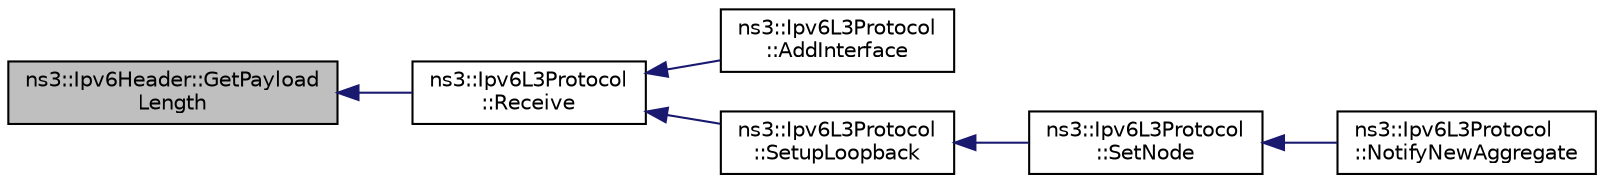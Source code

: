 digraph "ns3::Ipv6Header::GetPayloadLength"
{
  edge [fontname="Helvetica",fontsize="10",labelfontname="Helvetica",labelfontsize="10"];
  node [fontname="Helvetica",fontsize="10",shape=record];
  rankdir="LR";
  Node1 [label="ns3::Ipv6Header::GetPayload\lLength",height=0.2,width=0.4,color="black", fillcolor="grey75", style="filled", fontcolor="black"];
  Node1 -> Node2 [dir="back",color="midnightblue",fontsize="10",style="solid"];
  Node2 [label="ns3::Ipv6L3Protocol\l::Receive",height=0.2,width=0.4,color="black", fillcolor="white", style="filled",URL="$d7/d74/classns3_1_1Ipv6L3Protocol.html#a8a95d576e8aee9a571db93bf686d850a",tooltip="Receive method when a packet arrive in the stack. This method removes IPv6 header and forward up to L..."];
  Node2 -> Node3 [dir="back",color="midnightblue",fontsize="10",style="solid"];
  Node3 [label="ns3::Ipv6L3Protocol\l::AddInterface",height=0.2,width=0.4,color="black", fillcolor="white", style="filled",URL="$d7/d74/classns3_1_1Ipv6L3Protocol.html#a56047c2ee7db15185af07538c609cbb5",tooltip="Add IPv6 interface for a device. "];
  Node2 -> Node4 [dir="back",color="midnightblue",fontsize="10",style="solid"];
  Node4 [label="ns3::Ipv6L3Protocol\l::SetupLoopback",height=0.2,width=0.4,color="black", fillcolor="white", style="filled",URL="$d7/d74/classns3_1_1Ipv6L3Protocol.html#a69a1ef7b49dd3aa80c6807f467720005",tooltip="Setup loopback interface. "];
  Node4 -> Node5 [dir="back",color="midnightblue",fontsize="10",style="solid"];
  Node5 [label="ns3::Ipv6L3Protocol\l::SetNode",height=0.2,width=0.4,color="black", fillcolor="white", style="filled",URL="$d7/d74/classns3_1_1Ipv6L3Protocol.html#a53796a2747cb5edcd1c762f44043b061",tooltip="Set node associated with this stack. "];
  Node5 -> Node6 [dir="back",color="midnightblue",fontsize="10",style="solid"];
  Node6 [label="ns3::Ipv6L3Protocol\l::NotifyNewAggregate",height=0.2,width=0.4,color="black", fillcolor="white", style="filled",URL="$d7/d74/classns3_1_1Ipv6L3Protocol.html#ae07ff89952d068d18fb5650ffd1f5378",tooltip="Notify other components connected to the node that a new stack member is now connected. "];
}
